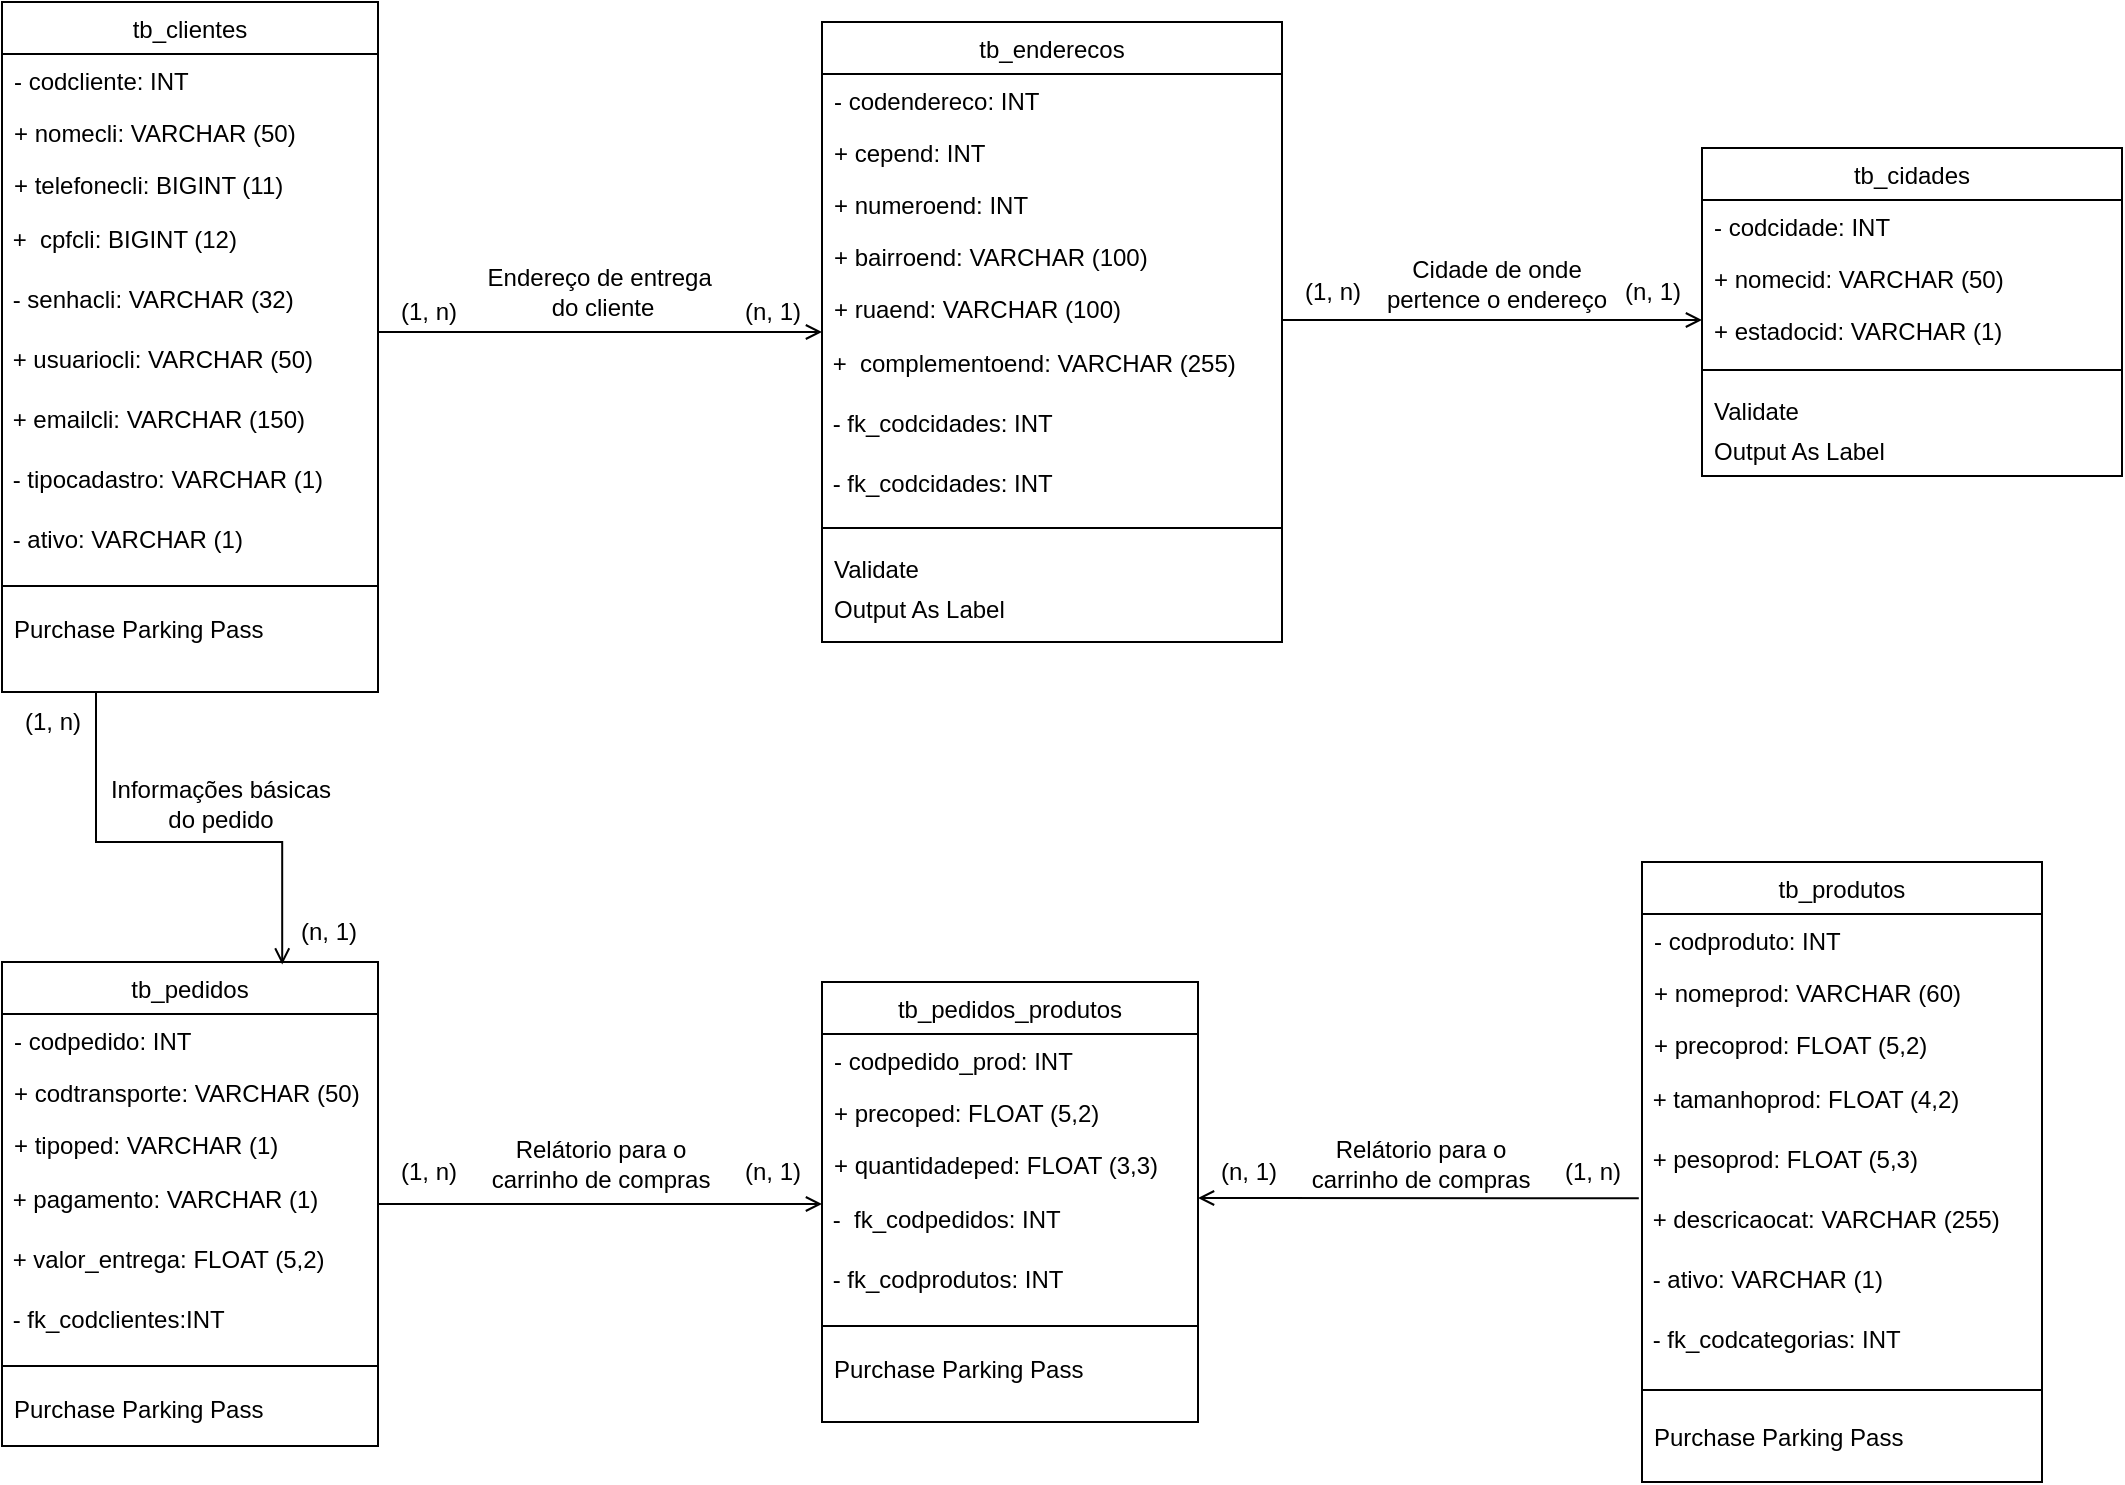 <mxfile version="21.6.1" type="github">
  <diagram id="C5RBs43oDa-KdzZeNtuy" name="Page-1">
    <mxGraphModel dx="934" dy="536" grid="1" gridSize="10" guides="1" tooltips="1" connect="1" arrows="1" fold="1" page="1" pageScale="1" pageWidth="827" pageHeight="1169" math="0" shadow="0">
      <root>
        <mxCell id="WIyWlLk6GJQsqaUBKTNV-0" />
        <mxCell id="WIyWlLk6GJQsqaUBKTNV-1" parent="WIyWlLk6GJQsqaUBKTNV-0" />
        <mxCell id="zkfFHV4jXpPFQw0GAbJ--0" value="tb_clientes" style="swimlane;fontStyle=0;align=center;verticalAlign=top;childLayout=stackLayout;horizontal=1;startSize=26;horizontalStack=0;resizeParent=1;resizeLast=0;collapsible=1;marginBottom=0;rounded=0;shadow=0;strokeWidth=1;fontFamily=Arial;" parent="WIyWlLk6GJQsqaUBKTNV-1" vertex="1">
          <mxGeometry x="20" y="40" width="188" height="345" as="geometry">
            <mxRectangle x="230" y="140" width="160" height="26" as="alternateBounds" />
          </mxGeometry>
        </mxCell>
        <mxCell id="zkfFHV4jXpPFQw0GAbJ--1" value="- codcliente: INT" style="text;align=left;verticalAlign=top;spacingLeft=4;spacingRight=4;overflow=hidden;rotatable=0;points=[[0,0.5],[1,0.5]];portConstraint=eastwest;fontFamily=Arial;" parent="zkfFHV4jXpPFQw0GAbJ--0" vertex="1">
          <mxGeometry y="26" width="188" height="26" as="geometry" />
        </mxCell>
        <mxCell id="zkfFHV4jXpPFQw0GAbJ--2" value="+ nomecli: VARCHAR (50)" style="text;align=left;verticalAlign=top;spacingLeft=4;spacingRight=4;overflow=hidden;rotatable=0;points=[[0,0.5],[1,0.5]];portConstraint=eastwest;rounded=0;shadow=0;html=0;fontFamily=Arial;" parent="zkfFHV4jXpPFQw0GAbJ--0" vertex="1">
          <mxGeometry y="52" width="188" height="26" as="geometry" />
        </mxCell>
        <mxCell id="zkfFHV4jXpPFQw0GAbJ--3" value="+ telefonecli: BIGINT (11)" style="text;align=left;verticalAlign=top;spacingLeft=4;spacingRight=4;overflow=hidden;rotatable=0;points=[[0,0.5],[1,0.5]];portConstraint=eastwest;rounded=0;shadow=0;html=0;fontFamily=Arial;" parent="zkfFHV4jXpPFQw0GAbJ--0" vertex="1">
          <mxGeometry y="78" width="188" height="26" as="geometry" />
        </mxCell>
        <mxCell id="_zRHZnOcNi4ueuMIeB0U-4" value="&amp;nbsp;+&amp;nbsp; cpfcli: BIGINT (12)" style="text;html=1;align=left;verticalAlign=middle;resizable=0;points=[];autosize=1;strokeColor=none;fillColor=none;" parent="zkfFHV4jXpPFQw0GAbJ--0" vertex="1">
          <mxGeometry y="104" width="188" height="30" as="geometry" />
        </mxCell>
        <mxCell id="_zRHZnOcNi4ueuMIeB0U-5" value="&amp;nbsp;- senhacli: VARCHAR (32)" style="text;html=1;align=left;verticalAlign=middle;resizable=0;points=[];autosize=1;strokeColor=none;fillColor=none;" parent="zkfFHV4jXpPFQw0GAbJ--0" vertex="1">
          <mxGeometry y="134" width="188" height="30" as="geometry" />
        </mxCell>
        <mxCell id="_zRHZnOcNi4ueuMIeB0U-6" value="&amp;nbsp;+ usuariocli: VARCHAR (50)" style="text;html=1;align=left;verticalAlign=middle;resizable=0;points=[];autosize=1;strokeColor=none;fillColor=none;" parent="zkfFHV4jXpPFQw0GAbJ--0" vertex="1">
          <mxGeometry y="164" width="188" height="30" as="geometry" />
        </mxCell>
        <mxCell id="_zRHZnOcNi4ueuMIeB0U-7" value="&amp;nbsp;+ emailcli: VARCHAR (150)" style="text;html=1;align=left;verticalAlign=middle;resizable=0;points=[];autosize=1;strokeColor=none;fillColor=none;" parent="zkfFHV4jXpPFQw0GAbJ--0" vertex="1">
          <mxGeometry y="194" width="188" height="30" as="geometry" />
        </mxCell>
        <mxCell id="sKSMDvsiIj9anLWhYjpV-0" value="&amp;nbsp;- tipocadastro: VARCHAR (1)" style="text;html=1;align=left;verticalAlign=middle;resizable=0;points=[];autosize=1;strokeColor=none;fillColor=none;" parent="zkfFHV4jXpPFQw0GAbJ--0" vertex="1">
          <mxGeometry y="224" width="188" height="30" as="geometry" />
        </mxCell>
        <mxCell id="sKSMDvsiIj9anLWhYjpV-1" value="&amp;nbsp;- ativo: VARCHAR (1)" style="text;html=1;align=left;verticalAlign=middle;resizable=0;points=[];autosize=1;strokeColor=none;fillColor=none;" parent="zkfFHV4jXpPFQw0GAbJ--0" vertex="1">
          <mxGeometry y="254" width="188" height="30" as="geometry" />
        </mxCell>
        <mxCell id="zkfFHV4jXpPFQw0GAbJ--4" value="" style="line;html=1;strokeWidth=1;align=left;verticalAlign=middle;spacingTop=-1;spacingLeft=3;spacingRight=3;rotatable=0;labelPosition=right;points=[];portConstraint=eastwest;fontFamily=Arial;" parent="zkfFHV4jXpPFQw0GAbJ--0" vertex="1">
          <mxGeometry y="284" width="188" height="16" as="geometry" />
        </mxCell>
        <mxCell id="zkfFHV4jXpPFQw0GAbJ--5" value="Purchase Parking Pass" style="text;align=left;verticalAlign=top;spacingLeft=4;spacingRight=4;overflow=hidden;rotatable=0;points=[[0,0.5],[1,0.5]];portConstraint=eastwest;fontFamily=Arial;" parent="zkfFHV4jXpPFQw0GAbJ--0" vertex="1">
          <mxGeometry y="300" width="188" height="32" as="geometry" />
        </mxCell>
        <mxCell id="zkfFHV4jXpPFQw0GAbJ--17" value="tb_enderecos" style="swimlane;fontStyle=0;align=center;verticalAlign=top;childLayout=stackLayout;horizontal=1;startSize=26;horizontalStack=0;resizeParent=1;resizeLast=0;collapsible=1;marginBottom=0;rounded=0;shadow=0;strokeWidth=1;fontFamily=Arial;" parent="WIyWlLk6GJQsqaUBKTNV-1" vertex="1">
          <mxGeometry x="430" y="50" width="230" height="310" as="geometry">
            <mxRectangle x="550" y="140" width="160" height="26" as="alternateBounds" />
          </mxGeometry>
        </mxCell>
        <mxCell id="zkfFHV4jXpPFQw0GAbJ--18" value="- codendereco: INT" style="text;align=left;verticalAlign=top;spacingLeft=4;spacingRight=4;overflow=hidden;rotatable=0;points=[[0,0.5],[1,0.5]];portConstraint=eastwest;fontFamily=Arial;" parent="zkfFHV4jXpPFQw0GAbJ--17" vertex="1">
          <mxGeometry y="26" width="230" height="26" as="geometry" />
        </mxCell>
        <mxCell id="zkfFHV4jXpPFQw0GAbJ--19" value="+ cepend: INT" style="text;align=left;verticalAlign=top;spacingLeft=4;spacingRight=4;overflow=hidden;rotatable=0;points=[[0,0.5],[1,0.5]];portConstraint=eastwest;rounded=0;shadow=0;html=0;fontFamily=Arial;" parent="zkfFHV4jXpPFQw0GAbJ--17" vertex="1">
          <mxGeometry y="52" width="230" height="26" as="geometry" />
        </mxCell>
        <mxCell id="zkfFHV4jXpPFQw0GAbJ--20" value="+ numeroend: INT" style="text;align=left;verticalAlign=top;spacingLeft=4;spacingRight=4;overflow=hidden;rotatable=0;points=[[0,0.5],[1,0.5]];portConstraint=eastwest;rounded=0;shadow=0;html=0;fontFamily=Arial;" parent="zkfFHV4jXpPFQw0GAbJ--17" vertex="1">
          <mxGeometry y="78" width="230" height="26" as="geometry" />
        </mxCell>
        <mxCell id="zkfFHV4jXpPFQw0GAbJ--21" value="+ bairroend: VARCHAR (100)" style="text;align=left;verticalAlign=top;spacingLeft=4;spacingRight=4;overflow=hidden;rotatable=0;points=[[0,0.5],[1,0.5]];portConstraint=eastwest;rounded=0;shadow=0;html=0;fontFamily=Arial;" parent="zkfFHV4jXpPFQw0GAbJ--17" vertex="1">
          <mxGeometry y="104" width="230" height="26" as="geometry" />
        </mxCell>
        <mxCell id="zkfFHV4jXpPFQw0GAbJ--22" value="+ ruaend: VARCHAR (100)" style="text;align=left;verticalAlign=top;spacingLeft=4;spacingRight=4;overflow=hidden;rotatable=0;points=[[0,0.5],[1,0.5]];portConstraint=eastwest;rounded=0;shadow=0;html=0;fontFamily=Arial;" parent="zkfFHV4jXpPFQw0GAbJ--17" vertex="1">
          <mxGeometry y="130" width="230" height="26" as="geometry" />
        </mxCell>
        <mxCell id="sKSMDvsiIj9anLWhYjpV-6" value="&amp;nbsp;+&amp;nbsp; complementoend: VARCHAR (255)" style="text;html=1;align=left;verticalAlign=middle;resizable=0;points=[];autosize=1;strokeColor=none;fillColor=none;" parent="zkfFHV4jXpPFQw0GAbJ--17" vertex="1">
          <mxGeometry y="156" width="230" height="30" as="geometry" />
        </mxCell>
        <mxCell id="sKSMDvsiIj9anLWhYjpV-8" value="&amp;nbsp;- fk_codcidades: INT" style="text;html=1;align=left;verticalAlign=middle;resizable=0;points=[];autosize=1;strokeColor=none;fillColor=none;" parent="zkfFHV4jXpPFQw0GAbJ--17" vertex="1">
          <mxGeometry y="186" width="230" height="30" as="geometry" />
        </mxCell>
        <mxCell id="sKSMDvsiIj9anLWhYjpV-9" value="&amp;nbsp;- fk_codcidades: INT" style="text;html=1;align=left;verticalAlign=middle;resizable=0;points=[];autosize=1;strokeColor=none;fillColor=none;" parent="zkfFHV4jXpPFQw0GAbJ--17" vertex="1">
          <mxGeometry y="216" width="230" height="30" as="geometry" />
        </mxCell>
        <mxCell id="zkfFHV4jXpPFQw0GAbJ--23" value="" style="line;html=1;strokeWidth=1;align=left;verticalAlign=middle;spacingTop=-1;spacingLeft=3;spacingRight=3;rotatable=0;labelPosition=right;points=[];portConstraint=eastwest;fontFamily=Arial;" parent="zkfFHV4jXpPFQw0GAbJ--17" vertex="1">
          <mxGeometry y="246" width="230" height="14" as="geometry" />
        </mxCell>
        <mxCell id="zkfFHV4jXpPFQw0GAbJ--24" value="Validate" style="text;align=left;verticalAlign=top;spacingLeft=4;spacingRight=4;overflow=hidden;rotatable=0;points=[[0,0.5],[1,0.5]];portConstraint=eastwest;fontFamily=Arial;" parent="zkfFHV4jXpPFQw0GAbJ--17" vertex="1">
          <mxGeometry y="260" width="230" height="20" as="geometry" />
        </mxCell>
        <mxCell id="zkfFHV4jXpPFQw0GAbJ--25" value="Output As Label" style="text;align=left;verticalAlign=top;spacingLeft=4;spacingRight=4;overflow=hidden;rotatable=0;points=[[0,0.5],[1,0.5]];portConstraint=eastwest;fontFamily=Arial;" parent="zkfFHV4jXpPFQw0GAbJ--17" vertex="1">
          <mxGeometry y="280" width="230" height="26" as="geometry" />
        </mxCell>
        <mxCell id="zkfFHV4jXpPFQw0GAbJ--26" value="" style="endArrow=open;shadow=0;strokeWidth=1;rounded=0;endFill=1;edgeStyle=elbowEdgeStyle;elbow=vertical;fontFamily=Arial;" parent="WIyWlLk6GJQsqaUBKTNV-1" source="zkfFHV4jXpPFQw0GAbJ--0" target="zkfFHV4jXpPFQw0GAbJ--17" edge="1">
          <mxGeometry x="0.5" y="41" relative="1" as="geometry">
            <mxPoint x="380" y="192" as="sourcePoint" />
            <mxPoint x="540" y="192" as="targetPoint" />
            <mxPoint x="-40" y="32" as="offset" />
          </mxGeometry>
        </mxCell>
        <mxCell id="zkfFHV4jXpPFQw0GAbJ--27" value="" style="resizable=0;align=left;verticalAlign=bottom;labelBackgroundColor=none;fontSize=12;fontFamily=Arial;" parent="zkfFHV4jXpPFQw0GAbJ--26" connectable="0" vertex="1">
          <mxGeometry x="-1" relative="1" as="geometry">
            <mxPoint y="4" as="offset" />
          </mxGeometry>
        </mxCell>
        <mxCell id="zkfFHV4jXpPFQw0GAbJ--29" value="Endereço de entrega&amp;nbsp; &lt;br&gt;do cliente" style="text;html=1;resizable=0;points=[];;align=center;verticalAlign=middle;labelBackgroundColor=none;rounded=0;shadow=0;strokeWidth=1;fontSize=12;fontFamily=Arial;" parent="zkfFHV4jXpPFQw0GAbJ--26" vertex="1" connectable="0">
          <mxGeometry x="0.5" y="49" relative="1" as="geometry">
            <mxPoint x="-55" y="29" as="offset" />
          </mxGeometry>
        </mxCell>
        <mxCell id="sKSMDvsiIj9anLWhYjpV-3" value="(1, n)" style="text;html=1;align=center;verticalAlign=middle;resizable=0;points=[];autosize=1;strokeColor=none;fillColor=none;" parent="WIyWlLk6GJQsqaUBKTNV-1" vertex="1">
          <mxGeometry x="208" y="180" width="50" height="30" as="geometry" />
        </mxCell>
        <mxCell id="sKSMDvsiIj9anLWhYjpV-4" value="(n, 1)" style="text;html=1;align=center;verticalAlign=middle;resizable=0;points=[];autosize=1;strokeColor=none;fillColor=none;" parent="WIyWlLk6GJQsqaUBKTNV-1" vertex="1">
          <mxGeometry x="380" y="180" width="50" height="30" as="geometry" />
        </mxCell>
        <mxCell id="Uw-wxPxYOpoO7MpuVvoR-0" value="tb_cidades" style="swimlane;fontStyle=0;align=center;verticalAlign=top;childLayout=stackLayout;horizontal=1;startSize=26;horizontalStack=0;resizeParent=1;resizeLast=0;collapsible=1;marginBottom=0;rounded=0;shadow=0;strokeWidth=1;fontFamily=Arial;" vertex="1" parent="WIyWlLk6GJQsqaUBKTNV-1">
          <mxGeometry x="870" y="113" width="210" height="164" as="geometry">
            <mxRectangle x="550" y="140" width="160" height="26" as="alternateBounds" />
          </mxGeometry>
        </mxCell>
        <mxCell id="Uw-wxPxYOpoO7MpuVvoR-1" value="- codcidade: INT" style="text;align=left;verticalAlign=top;spacingLeft=4;spacingRight=4;overflow=hidden;rotatable=0;points=[[0,0.5],[1,0.5]];portConstraint=eastwest;fontFamily=Arial;" vertex="1" parent="Uw-wxPxYOpoO7MpuVvoR-0">
          <mxGeometry y="26" width="210" height="26" as="geometry" />
        </mxCell>
        <mxCell id="Uw-wxPxYOpoO7MpuVvoR-2" value="+ nomecid: VARCHAR (50)" style="text;align=left;verticalAlign=top;spacingLeft=4;spacingRight=4;overflow=hidden;rotatable=0;points=[[0,0.5],[1,0.5]];portConstraint=eastwest;rounded=0;shadow=0;html=0;fontFamily=Arial;" vertex="1" parent="Uw-wxPxYOpoO7MpuVvoR-0">
          <mxGeometry y="52" width="210" height="26" as="geometry" />
        </mxCell>
        <mxCell id="Uw-wxPxYOpoO7MpuVvoR-3" value="+ estadocid: VARCHAR (1)" style="text;align=left;verticalAlign=top;spacingLeft=4;spacingRight=4;overflow=hidden;rotatable=0;points=[[0,0.5],[1,0.5]];portConstraint=eastwest;rounded=0;shadow=0;html=0;fontFamily=Arial;" vertex="1" parent="Uw-wxPxYOpoO7MpuVvoR-0">
          <mxGeometry y="78" width="210" height="26" as="geometry" />
        </mxCell>
        <mxCell id="Uw-wxPxYOpoO7MpuVvoR-9" value="" style="line;html=1;strokeWidth=1;align=left;verticalAlign=middle;spacingTop=-1;spacingLeft=3;spacingRight=3;rotatable=0;labelPosition=right;points=[];portConstraint=eastwest;fontFamily=Arial;" vertex="1" parent="Uw-wxPxYOpoO7MpuVvoR-0">
          <mxGeometry y="104" width="210" height="14" as="geometry" />
        </mxCell>
        <mxCell id="Uw-wxPxYOpoO7MpuVvoR-10" value="Validate" style="text;align=left;verticalAlign=top;spacingLeft=4;spacingRight=4;overflow=hidden;rotatable=0;points=[[0,0.5],[1,0.5]];portConstraint=eastwest;fontFamily=Arial;" vertex="1" parent="Uw-wxPxYOpoO7MpuVvoR-0">
          <mxGeometry y="118" width="210" height="20" as="geometry" />
        </mxCell>
        <mxCell id="Uw-wxPxYOpoO7MpuVvoR-11" value="Output As Label" style="text;align=left;verticalAlign=top;spacingLeft=4;spacingRight=4;overflow=hidden;rotatable=0;points=[[0,0.5],[1,0.5]];portConstraint=eastwest;fontFamily=Arial;" vertex="1" parent="Uw-wxPxYOpoO7MpuVvoR-0">
          <mxGeometry y="138" width="210" height="26" as="geometry" />
        </mxCell>
        <mxCell id="Uw-wxPxYOpoO7MpuVvoR-15" value="(1, n)" style="text;html=1;align=center;verticalAlign=middle;resizable=0;points=[];autosize=1;strokeColor=none;fillColor=none;" vertex="1" parent="WIyWlLk6GJQsqaUBKTNV-1">
          <mxGeometry x="660" y="170" width="50" height="30" as="geometry" />
        </mxCell>
        <mxCell id="Uw-wxPxYOpoO7MpuVvoR-16" value="(n, 1)" style="text;html=1;align=center;verticalAlign=middle;resizable=0;points=[];autosize=1;strokeColor=none;fillColor=none;" vertex="1" parent="WIyWlLk6GJQsqaUBKTNV-1">
          <mxGeometry x="820" y="170" width="50" height="30" as="geometry" />
        </mxCell>
        <mxCell id="Uw-wxPxYOpoO7MpuVvoR-21" value="Cidade de onde&lt;br&gt;pertence o endereço" style="text;html=1;resizable=0;points=[];;align=center;verticalAlign=middle;labelBackgroundColor=none;rounded=0;shadow=0;strokeWidth=1;fontSize=12;fontFamily=Arial;" vertex="1" connectable="0" parent="WIyWlLk6GJQsqaUBKTNV-1">
          <mxGeometry x="769.999" y="180.002" as="geometry">
            <mxPoint x="-3" y="1" as="offset" />
          </mxGeometry>
        </mxCell>
        <mxCell id="Uw-wxPxYOpoO7MpuVvoR-22" value="tb_pedidos" style="swimlane;fontStyle=0;align=center;verticalAlign=top;childLayout=stackLayout;horizontal=1;startSize=26;horizontalStack=0;resizeParent=1;resizeLast=0;collapsible=1;marginBottom=0;rounded=0;shadow=0;strokeWidth=1;fontFamily=Arial;" vertex="1" parent="WIyWlLk6GJQsqaUBKTNV-1">
          <mxGeometry x="20" y="520" width="188" height="242" as="geometry">
            <mxRectangle x="230" y="140" width="160" height="26" as="alternateBounds" />
          </mxGeometry>
        </mxCell>
        <mxCell id="Uw-wxPxYOpoO7MpuVvoR-23" value="- codpedido: INT" style="text;align=left;verticalAlign=top;spacingLeft=4;spacingRight=4;overflow=hidden;rotatable=0;points=[[0,0.5],[1,0.5]];portConstraint=eastwest;fontFamily=Arial;" vertex="1" parent="Uw-wxPxYOpoO7MpuVvoR-22">
          <mxGeometry y="26" width="188" height="26" as="geometry" />
        </mxCell>
        <mxCell id="Uw-wxPxYOpoO7MpuVvoR-24" value="+ codtransporte: VARCHAR (50)" style="text;align=left;verticalAlign=top;spacingLeft=4;spacingRight=4;overflow=hidden;rotatable=0;points=[[0,0.5],[1,0.5]];portConstraint=eastwest;rounded=0;shadow=0;html=0;fontFamily=Arial;" vertex="1" parent="Uw-wxPxYOpoO7MpuVvoR-22">
          <mxGeometry y="52" width="188" height="26" as="geometry" />
        </mxCell>
        <mxCell id="Uw-wxPxYOpoO7MpuVvoR-25" value="+ tipoped: VARCHAR (1)" style="text;align=left;verticalAlign=top;spacingLeft=4;spacingRight=4;overflow=hidden;rotatable=0;points=[[0,0.5],[1,0.5]];portConstraint=eastwest;rounded=0;shadow=0;html=0;fontFamily=Arial;" vertex="1" parent="Uw-wxPxYOpoO7MpuVvoR-22">
          <mxGeometry y="78" width="188" height="26" as="geometry" />
        </mxCell>
        <mxCell id="Uw-wxPxYOpoO7MpuVvoR-26" value="&amp;nbsp;+ pagamento: VARCHAR (1)" style="text;html=1;align=left;verticalAlign=middle;resizable=0;points=[];autosize=1;strokeColor=none;fillColor=none;" vertex="1" parent="Uw-wxPxYOpoO7MpuVvoR-22">
          <mxGeometry y="104" width="188" height="30" as="geometry" />
        </mxCell>
        <mxCell id="Uw-wxPxYOpoO7MpuVvoR-27" value="&amp;nbsp;+ valor_entrega: FLOAT (5,2)" style="text;html=1;align=left;verticalAlign=middle;resizable=0;points=[];autosize=1;strokeColor=none;fillColor=none;" vertex="1" parent="Uw-wxPxYOpoO7MpuVvoR-22">
          <mxGeometry y="134" width="188" height="30" as="geometry" />
        </mxCell>
        <mxCell id="Uw-wxPxYOpoO7MpuVvoR-28" value="&amp;nbsp;- fk_codclientes:INT" style="text;html=1;align=left;verticalAlign=middle;resizable=0;points=[];autosize=1;strokeColor=none;fillColor=none;" vertex="1" parent="Uw-wxPxYOpoO7MpuVvoR-22">
          <mxGeometry y="164" width="188" height="30" as="geometry" />
        </mxCell>
        <mxCell id="Uw-wxPxYOpoO7MpuVvoR-32" value="" style="line;html=1;strokeWidth=1;align=left;verticalAlign=middle;spacingTop=-1;spacingLeft=3;spacingRight=3;rotatable=0;labelPosition=right;points=[];portConstraint=eastwest;fontFamily=Arial;" vertex="1" parent="Uw-wxPxYOpoO7MpuVvoR-22">
          <mxGeometry y="194" width="188" height="16" as="geometry" />
        </mxCell>
        <mxCell id="Uw-wxPxYOpoO7MpuVvoR-33" value="Purchase Parking Pass" style="text;align=left;verticalAlign=top;spacingLeft=4;spacingRight=4;overflow=hidden;rotatable=0;points=[[0,0.5],[1,0.5]];portConstraint=eastwest;fontFamily=Arial;" vertex="1" parent="Uw-wxPxYOpoO7MpuVvoR-22">
          <mxGeometry y="210" width="188" height="32" as="geometry" />
        </mxCell>
        <mxCell id="Uw-wxPxYOpoO7MpuVvoR-34" value="" style="endArrow=open;shadow=0;strokeWidth=1;rounded=0;endFill=1;edgeStyle=elbowEdgeStyle;elbow=vertical;fontFamily=Arial;entryX=0.042;entryY=1.042;entryDx=0;entryDy=0;entryPerimeter=0;exitX=0.25;exitY=1;exitDx=0;exitDy=0;" edge="1" parent="WIyWlLk6GJQsqaUBKTNV-1" source="zkfFHV4jXpPFQw0GAbJ--0" target="Uw-wxPxYOpoO7MpuVvoR-39">
          <mxGeometry x="0.5" y="41" relative="1" as="geometry">
            <mxPoint x="40" y="390" as="sourcePoint" />
            <mxPoint x="120" y="490" as="targetPoint" />
            <mxPoint x="-40" y="32" as="offset" />
            <Array as="points">
              <mxPoint x="90" y="460" />
            </Array>
          </mxGeometry>
        </mxCell>
        <mxCell id="Uw-wxPxYOpoO7MpuVvoR-35" value="" style="resizable=0;align=left;verticalAlign=bottom;labelBackgroundColor=none;fontSize=12;fontFamily=Arial;" connectable="0" vertex="1" parent="Uw-wxPxYOpoO7MpuVvoR-34">
          <mxGeometry x="-1" relative="1" as="geometry">
            <mxPoint y="4" as="offset" />
          </mxGeometry>
        </mxCell>
        <mxCell id="Uw-wxPxYOpoO7MpuVvoR-37" value="Informações básicas&lt;br&gt;do pedido" style="text;html=1;resizable=0;points=[];;align=center;verticalAlign=middle;labelBackgroundColor=none;rounded=0;shadow=0;strokeWidth=1;fontSize=12;fontFamily=Arial;" vertex="1" connectable="0" parent="WIyWlLk6GJQsqaUBKTNV-1">
          <mxGeometry x="129.999" y="440.002" as="geometry">
            <mxPoint x="-1" y="1" as="offset" />
          </mxGeometry>
        </mxCell>
        <mxCell id="Uw-wxPxYOpoO7MpuVvoR-38" value="(1, n)" style="text;html=1;align=center;verticalAlign=middle;resizable=0;points=[];autosize=1;strokeColor=none;fillColor=none;" vertex="1" parent="WIyWlLk6GJQsqaUBKTNV-1">
          <mxGeometry x="20" y="385" width="50" height="30" as="geometry" />
        </mxCell>
        <mxCell id="Uw-wxPxYOpoO7MpuVvoR-39" value="(n, 1)" style="text;html=1;align=center;verticalAlign=middle;resizable=0;points=[];autosize=1;strokeColor=none;fillColor=none;" vertex="1" parent="WIyWlLk6GJQsqaUBKTNV-1">
          <mxGeometry x="158" y="490" width="50" height="30" as="geometry" />
        </mxCell>
        <mxCell id="Uw-wxPxYOpoO7MpuVvoR-40" value="tb_pedidos_produtos" style="swimlane;fontStyle=0;align=center;verticalAlign=top;childLayout=stackLayout;horizontal=1;startSize=26;horizontalStack=0;resizeParent=1;resizeLast=0;collapsible=1;marginBottom=0;rounded=0;shadow=0;strokeWidth=1;fontFamily=Arial;" vertex="1" parent="WIyWlLk6GJQsqaUBKTNV-1">
          <mxGeometry x="430" y="530" width="188" height="220" as="geometry">
            <mxRectangle x="230" y="140" width="160" height="26" as="alternateBounds" />
          </mxGeometry>
        </mxCell>
        <mxCell id="Uw-wxPxYOpoO7MpuVvoR-41" value="- codpedido_prod: INT" style="text;align=left;verticalAlign=top;spacingLeft=4;spacingRight=4;overflow=hidden;rotatable=0;points=[[0,0.5],[1,0.5]];portConstraint=eastwest;fontFamily=Arial;" vertex="1" parent="Uw-wxPxYOpoO7MpuVvoR-40">
          <mxGeometry y="26" width="188" height="26" as="geometry" />
        </mxCell>
        <mxCell id="Uw-wxPxYOpoO7MpuVvoR-42" value="+ precoped: FLOAT (5,2)" style="text;align=left;verticalAlign=top;spacingLeft=4;spacingRight=4;overflow=hidden;rotatable=0;points=[[0,0.5],[1,0.5]];portConstraint=eastwest;rounded=0;shadow=0;html=0;fontFamily=Arial;" vertex="1" parent="Uw-wxPxYOpoO7MpuVvoR-40">
          <mxGeometry y="52" width="188" height="26" as="geometry" />
        </mxCell>
        <mxCell id="Uw-wxPxYOpoO7MpuVvoR-43" value="+ quantidadeped: FLOAT (3,3)" style="text;align=left;verticalAlign=top;spacingLeft=4;spacingRight=4;overflow=hidden;rotatable=0;points=[[0,0.5],[1,0.5]];portConstraint=eastwest;rounded=0;shadow=0;html=0;fontFamily=Arial;" vertex="1" parent="Uw-wxPxYOpoO7MpuVvoR-40">
          <mxGeometry y="78" width="188" height="26" as="geometry" />
        </mxCell>
        <mxCell id="Uw-wxPxYOpoO7MpuVvoR-44" value="&amp;nbsp;-&amp;nbsp; fk_codpedidos: INT" style="text;html=1;align=left;verticalAlign=middle;resizable=0;points=[];autosize=1;strokeColor=none;fillColor=none;" vertex="1" parent="Uw-wxPxYOpoO7MpuVvoR-40">
          <mxGeometry y="104" width="188" height="30" as="geometry" />
        </mxCell>
        <mxCell id="Uw-wxPxYOpoO7MpuVvoR-45" value="&amp;nbsp;- fk_codprodutos: INT" style="text;html=1;align=left;verticalAlign=middle;resizable=0;points=[];autosize=1;strokeColor=none;fillColor=none;" vertex="1" parent="Uw-wxPxYOpoO7MpuVvoR-40">
          <mxGeometry y="134" width="188" height="30" as="geometry" />
        </mxCell>
        <mxCell id="Uw-wxPxYOpoO7MpuVvoR-50" value="" style="line;html=1;strokeWidth=1;align=left;verticalAlign=middle;spacingTop=-1;spacingLeft=3;spacingRight=3;rotatable=0;labelPosition=right;points=[];portConstraint=eastwest;fontFamily=Arial;" vertex="1" parent="Uw-wxPxYOpoO7MpuVvoR-40">
          <mxGeometry y="164" width="188" height="16" as="geometry" />
        </mxCell>
        <mxCell id="Uw-wxPxYOpoO7MpuVvoR-51" value="Purchase Parking Pass" style="text;align=left;verticalAlign=top;spacingLeft=4;spacingRight=4;overflow=hidden;rotatable=0;points=[[0,0.5],[1,0.5]];portConstraint=eastwest;fontFamily=Arial;" vertex="1" parent="Uw-wxPxYOpoO7MpuVvoR-40">
          <mxGeometry y="180" width="188" height="30" as="geometry" />
        </mxCell>
        <mxCell id="Uw-wxPxYOpoO7MpuVvoR-52" value="" style="endArrow=open;shadow=0;strokeWidth=1;rounded=0;endFill=1;edgeStyle=elbowEdgeStyle;elbow=vertical;fontFamily=Arial;" edge="1" parent="WIyWlLk6GJQsqaUBKTNV-1">
          <mxGeometry x="0.5" y="41" relative="1" as="geometry">
            <mxPoint x="208" y="640.94" as="sourcePoint" />
            <mxPoint x="430" y="640.94" as="targetPoint" />
            <mxPoint x="-40" y="32" as="offset" />
          </mxGeometry>
        </mxCell>
        <mxCell id="Uw-wxPxYOpoO7MpuVvoR-53" value="" style="resizable=0;align=left;verticalAlign=bottom;labelBackgroundColor=none;fontSize=12;fontFamily=Arial;" connectable="0" vertex="1" parent="Uw-wxPxYOpoO7MpuVvoR-52">
          <mxGeometry x="-1" relative="1" as="geometry">
            <mxPoint y="4" as="offset" />
          </mxGeometry>
        </mxCell>
        <mxCell id="Uw-wxPxYOpoO7MpuVvoR-57" value="" style="endArrow=open;shadow=0;strokeWidth=1;rounded=0;endFill=1;edgeStyle=elbowEdgeStyle;elbow=vertical;fontFamily=Arial;" edge="1" parent="WIyWlLk6GJQsqaUBKTNV-1">
          <mxGeometry x="0.5" y="41" relative="1" as="geometry">
            <mxPoint x="660" y="199" as="sourcePoint" />
            <mxPoint x="870" y="198.82" as="targetPoint" />
            <mxPoint x="-40" y="32" as="offset" />
          </mxGeometry>
        </mxCell>
        <mxCell id="Uw-wxPxYOpoO7MpuVvoR-58" value="" style="resizable=0;align=left;verticalAlign=bottom;labelBackgroundColor=none;fontSize=12;fontFamily=Arial;" connectable="0" vertex="1" parent="Uw-wxPxYOpoO7MpuVvoR-57">
          <mxGeometry x="-1" relative="1" as="geometry">
            <mxPoint y="4" as="offset" />
          </mxGeometry>
        </mxCell>
        <mxCell id="Uw-wxPxYOpoO7MpuVvoR-59" value="Relátorio para o&lt;br&gt;carrinho de compras" style="text;html=1;resizable=0;points=[];;align=center;verticalAlign=middle;labelBackgroundColor=none;rounded=0;shadow=0;strokeWidth=1;fontSize=12;fontFamily=Arial;" vertex="1" connectable="0" parent="WIyWlLk6GJQsqaUBKTNV-1">
          <mxGeometry x="319.999" y="620.002" as="geometry">
            <mxPoint x="-1" y="1" as="offset" />
          </mxGeometry>
        </mxCell>
        <mxCell id="Uw-wxPxYOpoO7MpuVvoR-60" value="(1, n)" style="text;html=1;align=center;verticalAlign=middle;resizable=0;points=[];autosize=1;strokeColor=none;fillColor=none;" vertex="1" parent="WIyWlLk6GJQsqaUBKTNV-1">
          <mxGeometry x="208" y="610" width="50" height="30" as="geometry" />
        </mxCell>
        <mxCell id="Uw-wxPxYOpoO7MpuVvoR-63" value="(n, 1)" style="text;html=1;align=center;verticalAlign=middle;resizable=0;points=[];autosize=1;strokeColor=none;fillColor=none;" vertex="1" parent="WIyWlLk6GJQsqaUBKTNV-1">
          <mxGeometry x="380" y="610" width="50" height="30" as="geometry" />
        </mxCell>
        <mxCell id="Uw-wxPxYOpoO7MpuVvoR-65" value="tb_produtos" style="swimlane;fontStyle=0;align=center;verticalAlign=top;childLayout=stackLayout;horizontal=1;startSize=26;horizontalStack=0;resizeParent=1;resizeLast=0;collapsible=1;marginBottom=0;rounded=0;shadow=0;strokeWidth=1;fontFamily=Arial;" vertex="1" parent="WIyWlLk6GJQsqaUBKTNV-1">
          <mxGeometry x="840" y="470" width="200" height="310" as="geometry">
            <mxRectangle x="230" y="140" width="160" height="26" as="alternateBounds" />
          </mxGeometry>
        </mxCell>
        <mxCell id="Uw-wxPxYOpoO7MpuVvoR-66" value="- codproduto: INT" style="text;align=left;verticalAlign=top;spacingLeft=4;spacingRight=4;overflow=hidden;rotatable=0;points=[[0,0.5],[1,0.5]];portConstraint=eastwest;fontFamily=Arial;" vertex="1" parent="Uw-wxPxYOpoO7MpuVvoR-65">
          <mxGeometry y="26" width="200" height="26" as="geometry" />
        </mxCell>
        <mxCell id="Uw-wxPxYOpoO7MpuVvoR-67" value="+ nomeprod: VARCHAR (60)" style="text;align=left;verticalAlign=top;spacingLeft=4;spacingRight=4;overflow=hidden;rotatable=0;points=[[0,0.5],[1,0.5]];portConstraint=eastwest;rounded=0;shadow=0;html=0;fontFamily=Arial;" vertex="1" parent="Uw-wxPxYOpoO7MpuVvoR-65">
          <mxGeometry y="52" width="200" height="26" as="geometry" />
        </mxCell>
        <mxCell id="Uw-wxPxYOpoO7MpuVvoR-68" value="+ precoprod: FLOAT (5,2)" style="text;align=left;verticalAlign=top;spacingLeft=4;spacingRight=4;overflow=hidden;rotatable=0;points=[[0,0.5],[1,0.5]];portConstraint=eastwest;rounded=0;shadow=0;html=0;fontFamily=Arial;" vertex="1" parent="Uw-wxPxYOpoO7MpuVvoR-65">
          <mxGeometry y="78" width="200" height="26" as="geometry" />
        </mxCell>
        <mxCell id="Uw-wxPxYOpoO7MpuVvoR-69" value="&amp;nbsp;+ tamanhoprod: FLOAT (4,2)" style="text;html=1;align=left;verticalAlign=middle;resizable=0;points=[];autosize=1;strokeColor=none;fillColor=none;" vertex="1" parent="Uw-wxPxYOpoO7MpuVvoR-65">
          <mxGeometry y="104" width="200" height="30" as="geometry" />
        </mxCell>
        <mxCell id="Uw-wxPxYOpoO7MpuVvoR-71" value="&amp;nbsp;+ pesoprod: FLOAT (5,3)" style="text;html=1;align=left;verticalAlign=middle;resizable=0;points=[];autosize=1;strokeColor=none;fillColor=none;" vertex="1" parent="Uw-wxPxYOpoO7MpuVvoR-65">
          <mxGeometry y="134" width="200" height="30" as="geometry" />
        </mxCell>
        <mxCell id="Uw-wxPxYOpoO7MpuVvoR-72" value="&amp;nbsp;+ descricaocat: VARCHAR (255)" style="text;html=1;align=left;verticalAlign=middle;resizable=0;points=[];autosize=1;strokeColor=none;fillColor=none;" vertex="1" parent="Uw-wxPxYOpoO7MpuVvoR-65">
          <mxGeometry y="164" width="200" height="30" as="geometry" />
        </mxCell>
        <mxCell id="Uw-wxPxYOpoO7MpuVvoR-74" value="&amp;nbsp;- ativo: VARCHAR (1)" style="text;html=1;align=left;verticalAlign=middle;resizable=0;points=[];autosize=1;strokeColor=none;fillColor=none;" vertex="1" parent="Uw-wxPxYOpoO7MpuVvoR-65">
          <mxGeometry y="194" width="200" height="30" as="geometry" />
        </mxCell>
        <mxCell id="Uw-wxPxYOpoO7MpuVvoR-73" value="&amp;nbsp;- fk_codcategorias: INT&lt;span style=&quot;white-space: pre;&quot;&gt;&#x9;&lt;/span&gt;" style="text;html=1;align=left;verticalAlign=middle;resizable=0;points=[];autosize=1;strokeColor=none;fillColor=none;" vertex="1" parent="Uw-wxPxYOpoO7MpuVvoR-65">
          <mxGeometry y="224" width="200" height="30" as="geometry" />
        </mxCell>
        <mxCell id="Uw-wxPxYOpoO7MpuVvoR-75" value="" style="line;html=1;strokeWidth=1;align=left;verticalAlign=middle;spacingTop=-1;spacingLeft=3;spacingRight=3;rotatable=0;labelPosition=right;points=[];portConstraint=eastwest;fontFamily=Arial;" vertex="1" parent="Uw-wxPxYOpoO7MpuVvoR-65">
          <mxGeometry y="254" width="200" height="20" as="geometry" />
        </mxCell>
        <mxCell id="Uw-wxPxYOpoO7MpuVvoR-76" value="Purchase Parking Pass" style="text;align=left;verticalAlign=top;spacingLeft=4;spacingRight=4;overflow=hidden;rotatable=0;points=[[0,0.5],[1,0.5]];portConstraint=eastwest;fontFamily=Arial;" vertex="1" parent="Uw-wxPxYOpoO7MpuVvoR-65">
          <mxGeometry y="274" width="200" height="32" as="geometry" />
        </mxCell>
        <mxCell id="Uw-wxPxYOpoO7MpuVvoR-79" value="" style="endArrow=open;shadow=0;strokeWidth=1;rounded=0;endFill=1;edgeStyle=elbowEdgeStyle;elbow=vertical;fontFamily=Arial;exitX=-0.008;exitY=0.137;exitDx=0;exitDy=0;exitPerimeter=0;" edge="1" parent="WIyWlLk6GJQsqaUBKTNV-1" source="Uw-wxPxYOpoO7MpuVvoR-72" target="Uw-wxPxYOpoO7MpuVvoR-44">
          <mxGeometry x="0.5" y="41" relative="1" as="geometry">
            <mxPoint x="540" y="490.41" as="sourcePoint" />
            <mxPoint x="620" y="640" as="targetPoint" />
            <mxPoint x="-40" y="32" as="offset" />
          </mxGeometry>
        </mxCell>
        <mxCell id="Uw-wxPxYOpoO7MpuVvoR-80" value="" style="resizable=0;align=left;verticalAlign=bottom;labelBackgroundColor=none;fontSize=12;fontFamily=Arial;" connectable="0" vertex="1" parent="Uw-wxPxYOpoO7MpuVvoR-79">
          <mxGeometry x="-1" relative="1" as="geometry">
            <mxPoint y="4" as="offset" />
          </mxGeometry>
        </mxCell>
        <mxCell id="Uw-wxPxYOpoO7MpuVvoR-82" value="Relátorio para o&lt;br&gt;carrinho de compras" style="text;html=1;resizable=0;points=[];;align=center;verticalAlign=middle;labelBackgroundColor=none;rounded=0;shadow=0;strokeWidth=1;fontSize=12;fontFamily=Arial;" vertex="1" connectable="0" parent="WIyWlLk6GJQsqaUBKTNV-1">
          <mxGeometry x="729.999" y="620.002" as="geometry">
            <mxPoint x="-1" y="1" as="offset" />
          </mxGeometry>
        </mxCell>
        <mxCell id="Uw-wxPxYOpoO7MpuVvoR-84" value="(n, 1)" style="text;html=1;align=center;verticalAlign=middle;resizable=0;points=[];autosize=1;strokeColor=none;fillColor=none;" vertex="1" parent="WIyWlLk6GJQsqaUBKTNV-1">
          <mxGeometry x="618" y="610" width="50" height="30" as="geometry" />
        </mxCell>
        <mxCell id="Uw-wxPxYOpoO7MpuVvoR-85" value="(1, n)" style="text;html=1;align=center;verticalAlign=middle;resizable=0;points=[];autosize=1;strokeColor=none;fillColor=none;" vertex="1" parent="WIyWlLk6GJQsqaUBKTNV-1">
          <mxGeometry x="790" y="610" width="50" height="30" as="geometry" />
        </mxCell>
      </root>
    </mxGraphModel>
  </diagram>
</mxfile>
